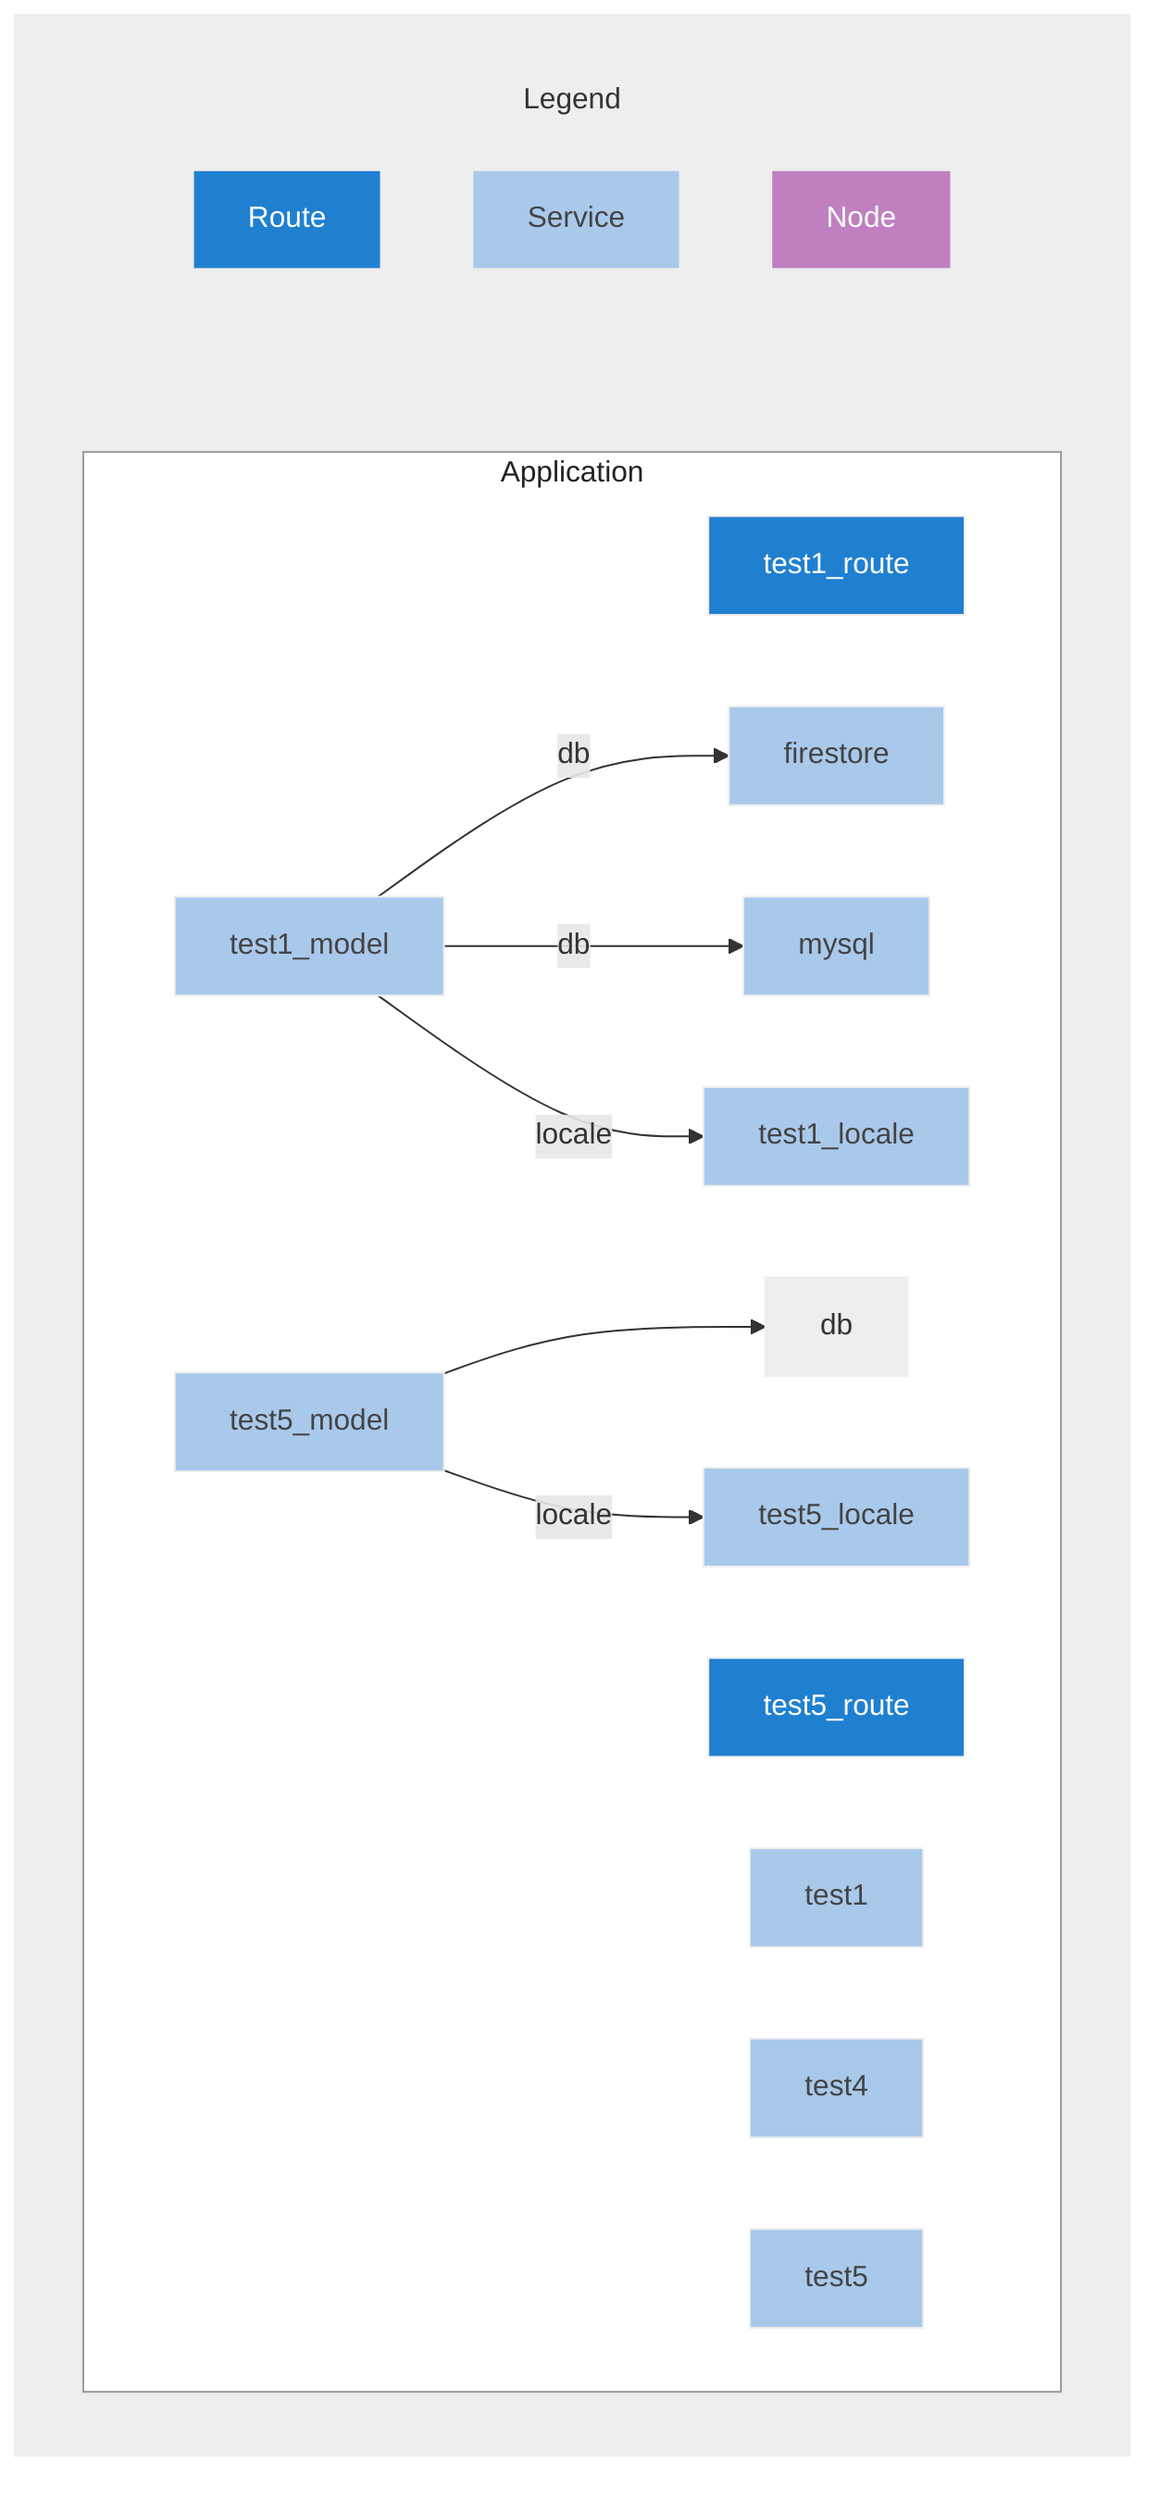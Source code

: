 graph TB;
subgraph main

subgraph Application
    direction LR;
    classDef node fill:#eee,stroke:#eee,color:#333
    classDef route fill:#2080D0,stroke:#eee,color:#fff
    classDef nod fill:#C080C0,stroke:#eee,color:#fff
    classDef service fill:#A9C9EB,stroke:#eee,color:#444
    test1_route:::route
    test5_route:::route
    test1:::service
    test1_locale:::service
    firestore:::service
    test1_model:::service
    test1_model -- db -->firestore;
    test1_model -- db -->mysql;
    test1_model -- locale -->test1_locale;
    mysql:::service
    test4:::service
    test5_locale:::service
    test5_model:::service
    test5_model --> db;
    test5_model -- locale -->test5_locale;
    test5:::service
end

subgraph Legend
    Route:::route
    Service:::service
    Node:::nod
end
end

style Application fill:#fff,stroke:#999,color:#222
style Legend fill:#eee,stroke:#eee,color:#333
style main fill:#eee,stroke:#eee,color:#eee